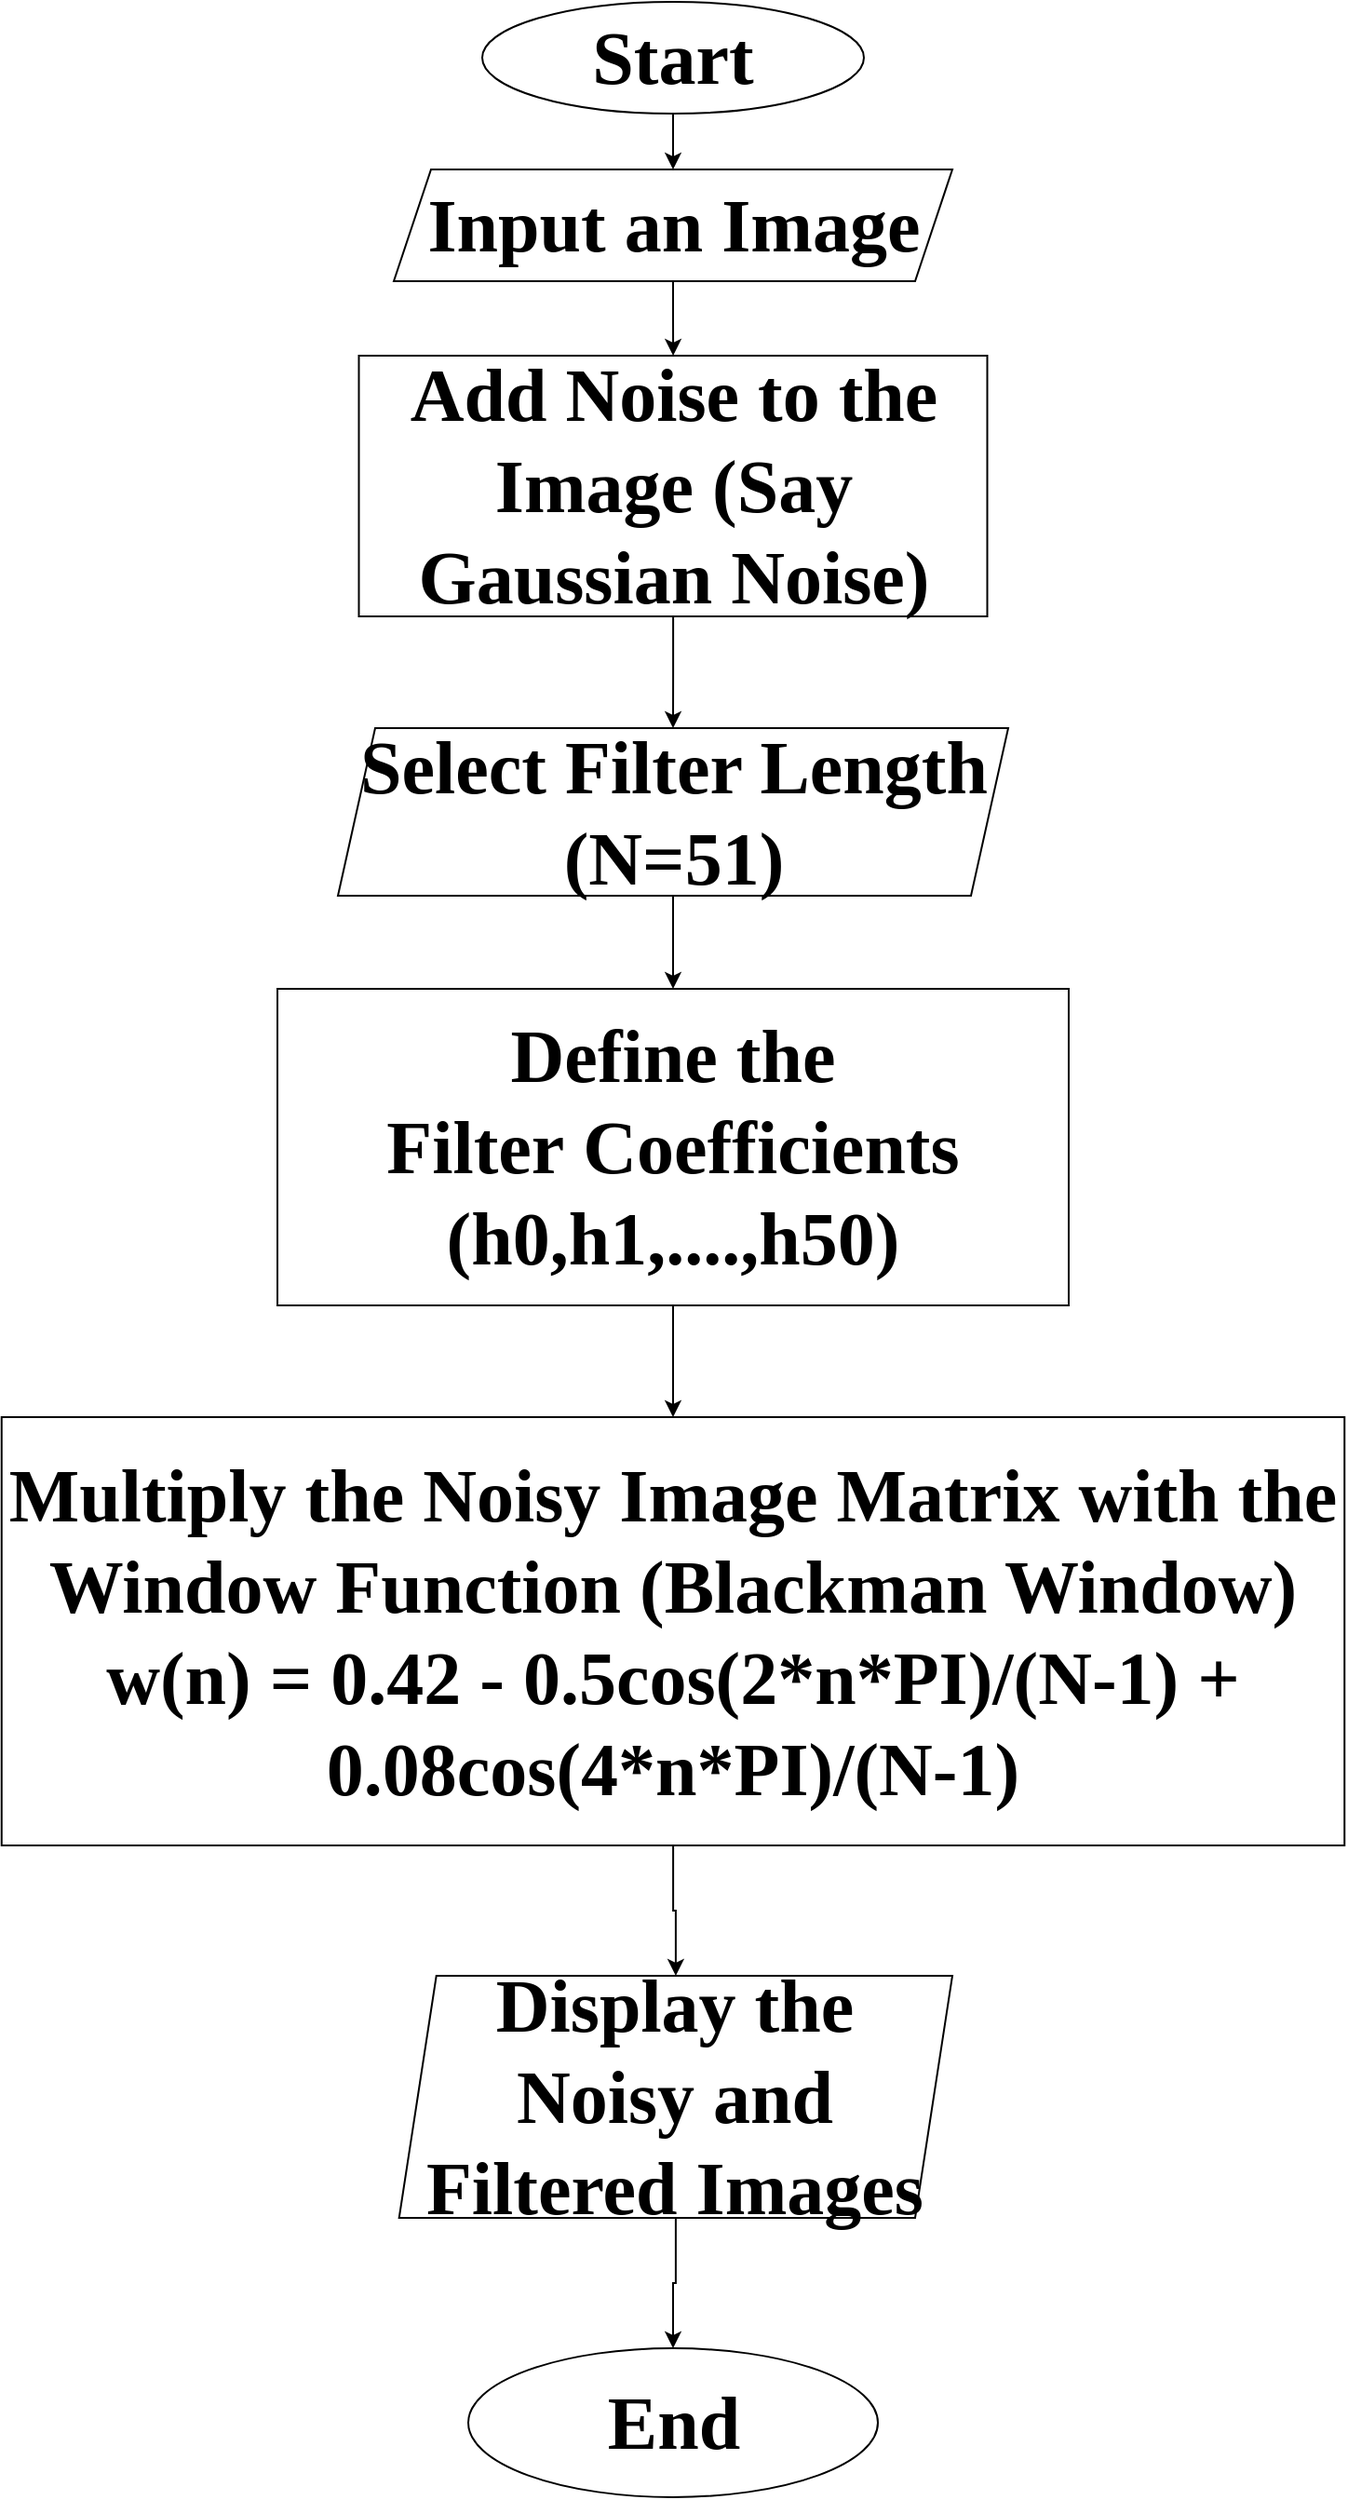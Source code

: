 <mxfile version="21.2.9" type="device">
  <diagram id="C5RBs43oDa-KdzZeNtuy" name="Page-1">
    <mxGraphModel dx="944" dy="1500" grid="1" gridSize="10" guides="1" tooltips="1" connect="1" arrows="1" fold="1" page="1" pageScale="1" pageWidth="827" pageHeight="1169" math="0" shadow="0">
      <root>
        <mxCell id="WIyWlLk6GJQsqaUBKTNV-0" />
        <mxCell id="WIyWlLk6GJQsqaUBKTNV-1" parent="WIyWlLk6GJQsqaUBKTNV-0" />
        <mxCell id="56Q6Ti4guwLSB6XdxsnC-1" value="" style="edgeStyle=orthogonalEdgeStyle;rounded=0;orthogonalLoop=1;jettySize=auto;html=1;entryX=0.5;entryY=0;entryDx=0;entryDy=0;exitX=0.5;exitY=1;exitDx=0;exitDy=0;fontSize=40;" parent="WIyWlLk6GJQsqaUBKTNV-1" source="56Q6Ti4guwLSB6XdxsnC-0" target="-ehSZKwI9B30rcVdJ-T3-0" edge="1">
          <mxGeometry relative="1" as="geometry">
            <mxPoint x="315" y="80" as="sourcePoint" />
            <mxPoint x="320" y="120" as="targetPoint" />
          </mxGeometry>
        </mxCell>
        <mxCell id="56Q6Ti4guwLSB6XdxsnC-0" value="&lt;b style=&quot;font-size: 40px;&quot;&gt;&lt;font face=&quot;Times New Roman&quot; style=&quot;font-size: 40px;&quot;&gt;Start&lt;/font&gt;&lt;/b&gt;" style="ellipse;whiteSpace=wrap;html=1;fontSize=40;" parent="WIyWlLk6GJQsqaUBKTNV-1" vertex="1">
          <mxGeometry x="265" y="40" width="205" height="60" as="geometry" />
        </mxCell>
        <mxCell id="56Q6Ti4guwLSB6XdxsnC-19" value="" style="edgeStyle=orthogonalEdgeStyle;rounded=0;orthogonalLoop=1;jettySize=auto;html=1;fontSize=40;" parent="WIyWlLk6GJQsqaUBKTNV-1" source="56Q6Ti4guwLSB6XdxsnC-5" target="56Q6Ti4guwLSB6XdxsnC-18" edge="1">
          <mxGeometry relative="1" as="geometry" />
        </mxCell>
        <mxCell id="56Q6Ti4guwLSB6XdxsnC-5" value="&lt;font face=&quot;Times New Roman&quot; style=&quot;font-size: 40px;&quot;&gt;&lt;span style=&quot;font-size: 40px;&quot;&gt;&lt;b style=&quot;font-size: 40px;&quot;&gt;Multiply the Noisy Image Matrix with the Window Function (Blackman Window)&lt;br style=&quot;font-size: 40px;&quot;&gt;w(n) = 0.42 - 0.5cos(2*n*PI)/(N-1) + 0.08cos(4*n*PI)/(N-1)&lt;br style=&quot;font-size: 40px;&quot;&gt;&lt;/b&gt;&lt;/span&gt;&lt;/font&gt;" style="rounded=0;whiteSpace=wrap;html=1;fontSize=40;glass=0;strokeWidth=1;shadow=0;" parent="WIyWlLk6GJQsqaUBKTNV-1" vertex="1">
          <mxGeometry x="6.87" y="800" width="721.25" height="230" as="geometry" />
        </mxCell>
        <mxCell id="56Q6Ti4guwLSB6XdxsnC-15" value="" style="edgeStyle=orthogonalEdgeStyle;rounded=0;orthogonalLoop=1;jettySize=auto;html=1;exitX=0.5;exitY=1;exitDx=0;exitDy=0;entryX=0.5;entryY=0;entryDx=0;entryDy=0;fontSize=40;" parent="WIyWlLk6GJQsqaUBKTNV-1" source="56Q6Ti4guwLSB6XdxsnC-14" target="56Q6Ti4guwLSB6XdxsnC-5" edge="1">
          <mxGeometry relative="1" as="geometry" />
        </mxCell>
        <mxCell id="56Q6Ti4guwLSB6XdxsnC-14" value="&lt;font face=&quot;Times New Roman&quot; style=&quot;font-size: 40px;&quot;&gt;&lt;b style=&quot;font-size: 40px;&quot;&gt;Define the Filter&amp;nbsp;&lt;/b&gt;&lt;/font&gt;&lt;font face=&quot;Times New Roman&quot; style=&quot;font-size: 40px;&quot;&gt;&lt;span style=&quot;font-size: 40px;&quot;&gt;&lt;b style=&quot;font-size: 40px;&quot;&gt;Coefficients (h0,h1,....,h50)&lt;/b&gt;&lt;/span&gt;&lt;/font&gt;" style="rounded=0;whiteSpace=wrap;html=1;fontSize=40;glass=0;strokeWidth=1;shadow=0;" parent="WIyWlLk6GJQsqaUBKTNV-1" vertex="1">
          <mxGeometry x="155" y="570" width="425" height="170" as="geometry" />
        </mxCell>
        <mxCell id="56Q6Ti4guwLSB6XdxsnC-17" value="&lt;b style=&quot;font-size: 40px;&quot;&gt;&lt;font face=&quot;Times New Roman&quot; style=&quot;font-size: 40px;&quot;&gt;End&lt;/font&gt;&lt;/b&gt;" style="ellipse;whiteSpace=wrap;html=1;fontSize=40;" parent="WIyWlLk6GJQsqaUBKTNV-1" vertex="1">
          <mxGeometry x="257.5" y="1300" width="220" height="80" as="geometry" />
        </mxCell>
        <mxCell id="56Q6Ti4guwLSB6XdxsnC-20" value="" style="edgeStyle=orthogonalEdgeStyle;rounded=0;orthogonalLoop=1;jettySize=auto;html=1;fontSize=40;" parent="WIyWlLk6GJQsqaUBKTNV-1" source="56Q6Ti4guwLSB6XdxsnC-18" target="56Q6Ti4guwLSB6XdxsnC-17" edge="1">
          <mxGeometry relative="1" as="geometry" />
        </mxCell>
        <mxCell id="56Q6Ti4guwLSB6XdxsnC-18" value="&lt;b style=&quot;font-size: 40px;&quot;&gt;&lt;font style=&quot;font-size: 40px;&quot; face=&quot;Times New Roman&quot;&gt;Display the Noisy and Filtered Images&lt;/font&gt;&lt;/b&gt;" style="shape=parallelogram;perimeter=parallelogramPerimeter;whiteSpace=wrap;html=1;fixedSize=1;fontSize=40;" parent="WIyWlLk6GJQsqaUBKTNV-1" vertex="1">
          <mxGeometry x="220.36" y="1100" width="297.14" height="130" as="geometry" />
        </mxCell>
        <mxCell id="jf3tkivL1tUUWmLAt3op-2" value="" style="edgeStyle=orthogonalEdgeStyle;rounded=0;orthogonalLoop=1;jettySize=auto;html=1;" edge="1" parent="WIyWlLk6GJQsqaUBKTNV-1" source="56Q6Ti4guwLSB6XdxsnC-21" target="56Q6Ti4guwLSB6XdxsnC-14">
          <mxGeometry relative="1" as="geometry" />
        </mxCell>
        <mxCell id="56Q6Ti4guwLSB6XdxsnC-21" value="&lt;b style=&quot;border-color: var(--border-color); font-size: 40px;&quot;&gt;&lt;font style=&quot;border-color: var(--border-color); font-size: 40px;&quot; face=&quot;Times New Roman&quot;&gt;Select Filter Length (N=51)&lt;/font&gt;&lt;/b&gt;" style="shape=parallelogram;perimeter=parallelogramPerimeter;whiteSpace=wrap;html=1;fixedSize=1;fontSize=40;" parent="WIyWlLk6GJQsqaUBKTNV-1" vertex="1">
          <mxGeometry x="187.5" y="430" width="360" height="90" as="geometry" />
        </mxCell>
        <mxCell id="jf3tkivL1tUUWmLAt3op-0" value="" style="edgeStyle=orthogonalEdgeStyle;rounded=0;orthogonalLoop=1;jettySize=auto;html=1;" edge="1" parent="WIyWlLk6GJQsqaUBKTNV-1" source="-ehSZKwI9B30rcVdJ-T3-0" target="-ehSZKwI9B30rcVdJ-T3-1">
          <mxGeometry relative="1" as="geometry" />
        </mxCell>
        <mxCell id="-ehSZKwI9B30rcVdJ-T3-0" value="&lt;b style=&quot;border-color: var(--border-color); font-size: 40px;&quot;&gt;&lt;font style=&quot;border-color: var(--border-color); font-size: 40px;&quot; face=&quot;Times New Roman&quot;&gt;Input an Image&lt;/font&gt;&lt;/b&gt;" style="shape=parallelogram;perimeter=parallelogramPerimeter;whiteSpace=wrap;html=1;fixedSize=1;fontSize=40;" parent="WIyWlLk6GJQsqaUBKTNV-1" vertex="1">
          <mxGeometry x="217.5" y="130" width="300" height="60" as="geometry" />
        </mxCell>
        <mxCell id="jf3tkivL1tUUWmLAt3op-1" value="" style="edgeStyle=orthogonalEdgeStyle;rounded=0;orthogonalLoop=1;jettySize=auto;html=1;" edge="1" parent="WIyWlLk6GJQsqaUBKTNV-1" source="-ehSZKwI9B30rcVdJ-T3-1" target="56Q6Ti4guwLSB6XdxsnC-21">
          <mxGeometry relative="1" as="geometry" />
        </mxCell>
        <mxCell id="-ehSZKwI9B30rcVdJ-T3-1" value="&lt;font face=&quot;Times New Roman&quot; style=&quot;font-size: 40px;&quot;&gt;&lt;span style=&quot;font-size: 40px;&quot;&gt;&lt;b style=&quot;font-size: 40px;&quot;&gt;Add Noise to the Image (Say Gaussian Noise)&lt;/b&gt;&lt;/span&gt;&lt;/font&gt;" style="rounded=0;whiteSpace=wrap;html=1;fontSize=40;glass=0;strokeWidth=1;shadow=0;" parent="WIyWlLk6GJQsqaUBKTNV-1" vertex="1">
          <mxGeometry x="198.75" y="230" width="337.5" height="140" as="geometry" />
        </mxCell>
      </root>
    </mxGraphModel>
  </diagram>
</mxfile>
